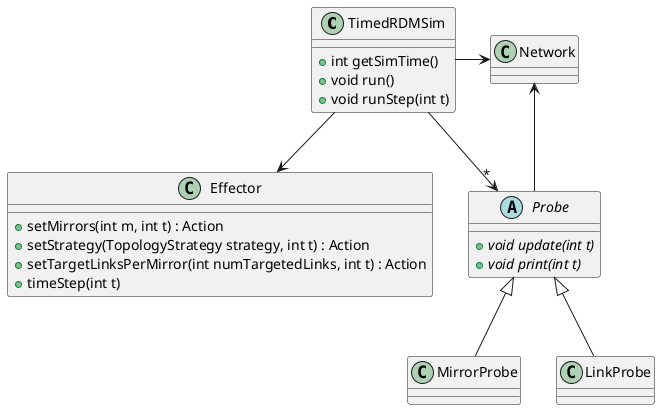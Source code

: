 @startuml
class TimedRDMSim
{
  + int getSimTime()
  + void run()
  + void runStep(int t)
}

class Effector
{
  + setMirrors(int m, int t) : Action
  + setStrategy(TopologyStrategy strategy, int t) : Action
  + setTargetLinksPerMirror(int numTargetedLinks, int t) : Action
  + timeStep(int t)
}


class Network

abstract class Probe
{
  + {abstract} void update(int t)
  + {abstract} void print(int t)
}

class MirrorProbe

class LinkProbe

TimedRDMSim --> Effector
TimedRDMSim --> "*" Probe

Probe <|-- MirrorProbe
Probe <|-- LinkProbe

TimedRDMSim -> Network

Network <-- Probe
@enduml